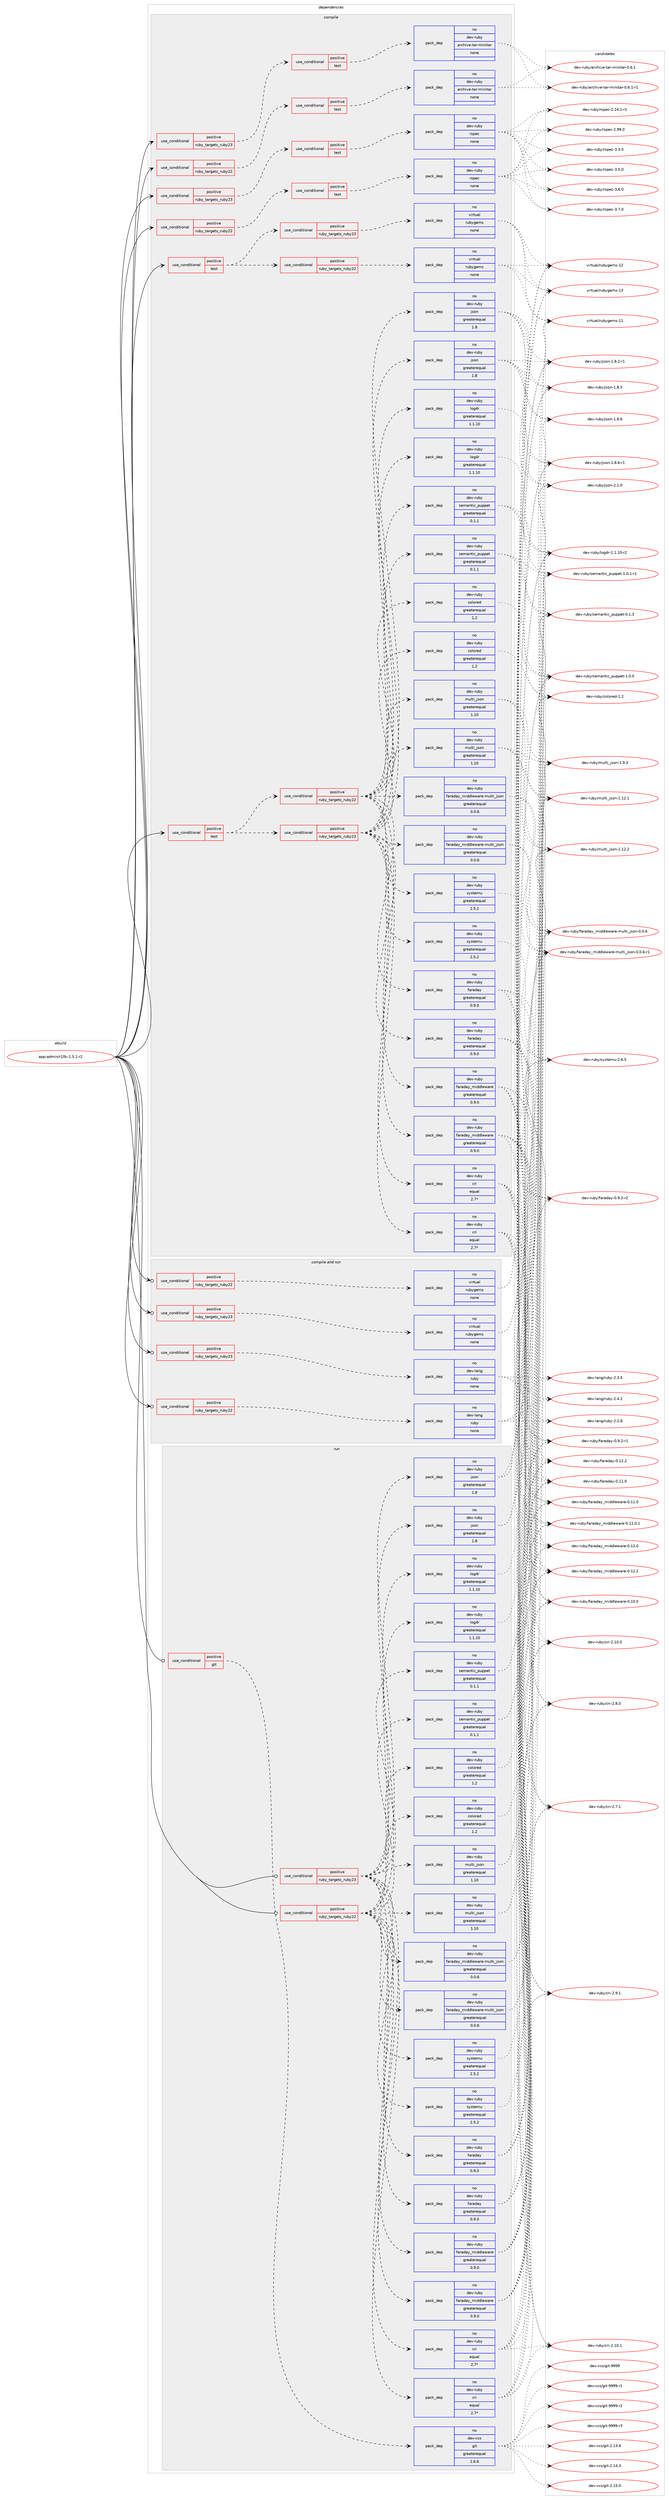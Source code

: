 digraph prolog {

# *************
# Graph options
# *************

newrank=true;
concentrate=true;
compound=true;
graph [rankdir=LR,fontname=Helvetica,fontsize=10,ranksep=1.5];#, ranksep=2.5, nodesep=0.2];
edge  [arrowhead=vee];
node  [fontname=Helvetica,fontsize=10];

# **********
# The ebuild
# **********

subgraph cluster_leftcol {
color=gray;
rank=same;
label=<<i>ebuild</i>>;
id [label="app-admin/r10k-1.5.1-r2", color=red, width=4, href="../app-admin/r10k-1.5.1-r2.svg"];
}

# ****************
# The dependencies
# ****************

subgraph cluster_midcol {
color=gray;
label=<<i>dependencies</i>>;
subgraph cluster_compile {
fillcolor="#eeeeee";
style=filled;
label=<<i>compile</i>>;
subgraph cond1343 {
dependency5088 [label=<<TABLE BORDER="0" CELLBORDER="1" CELLSPACING="0" CELLPADDING="4"><TR><TD ROWSPAN="3" CELLPADDING="10">use_conditional</TD></TR><TR><TD>positive</TD></TR><TR><TD>ruby_targets_ruby22</TD></TR></TABLE>>, shape=none, color=red];
subgraph cond1344 {
dependency5089 [label=<<TABLE BORDER="0" CELLBORDER="1" CELLSPACING="0" CELLPADDING="4"><TR><TD ROWSPAN="3" CELLPADDING="10">use_conditional</TD></TR><TR><TD>positive</TD></TR><TR><TD>test</TD></TR></TABLE>>, shape=none, color=red];
subgraph pack3646 {
dependency5090 [label=<<TABLE BORDER="0" CELLBORDER="1" CELLSPACING="0" CELLPADDING="4" WIDTH="220"><TR><TD ROWSPAN="6" CELLPADDING="30">pack_dep</TD></TR><TR><TD WIDTH="110">no</TD></TR><TR><TD>dev-ruby</TD></TR><TR><TD>archive-tar-minitar</TD></TR><TR><TD>none</TD></TR><TR><TD></TD></TR></TABLE>>, shape=none, color=blue];
}
dependency5089:e -> dependency5090:w [weight=20,style="dashed",arrowhead="vee"];
}
dependency5088:e -> dependency5089:w [weight=20,style="dashed",arrowhead="vee"];
}
id:e -> dependency5088:w [weight=20,style="solid",arrowhead="vee"];
subgraph cond1345 {
dependency5091 [label=<<TABLE BORDER="0" CELLBORDER="1" CELLSPACING="0" CELLPADDING="4"><TR><TD ROWSPAN="3" CELLPADDING="10">use_conditional</TD></TR><TR><TD>positive</TD></TR><TR><TD>ruby_targets_ruby22</TD></TR></TABLE>>, shape=none, color=red];
subgraph cond1346 {
dependency5092 [label=<<TABLE BORDER="0" CELLBORDER="1" CELLSPACING="0" CELLPADDING="4"><TR><TD ROWSPAN="3" CELLPADDING="10">use_conditional</TD></TR><TR><TD>positive</TD></TR><TR><TD>test</TD></TR></TABLE>>, shape=none, color=red];
subgraph pack3647 {
dependency5093 [label=<<TABLE BORDER="0" CELLBORDER="1" CELLSPACING="0" CELLPADDING="4" WIDTH="220"><TR><TD ROWSPAN="6" CELLPADDING="30">pack_dep</TD></TR><TR><TD WIDTH="110">no</TD></TR><TR><TD>dev-ruby</TD></TR><TR><TD>rspec</TD></TR><TR><TD>none</TD></TR><TR><TD></TD></TR></TABLE>>, shape=none, color=blue];
}
dependency5092:e -> dependency5093:w [weight=20,style="dashed",arrowhead="vee"];
}
dependency5091:e -> dependency5092:w [weight=20,style="dashed",arrowhead="vee"];
}
id:e -> dependency5091:w [weight=20,style="solid",arrowhead="vee"];
subgraph cond1347 {
dependency5094 [label=<<TABLE BORDER="0" CELLBORDER="1" CELLSPACING="0" CELLPADDING="4"><TR><TD ROWSPAN="3" CELLPADDING="10">use_conditional</TD></TR><TR><TD>positive</TD></TR><TR><TD>ruby_targets_ruby23</TD></TR></TABLE>>, shape=none, color=red];
subgraph cond1348 {
dependency5095 [label=<<TABLE BORDER="0" CELLBORDER="1" CELLSPACING="0" CELLPADDING="4"><TR><TD ROWSPAN="3" CELLPADDING="10">use_conditional</TD></TR><TR><TD>positive</TD></TR><TR><TD>test</TD></TR></TABLE>>, shape=none, color=red];
subgraph pack3648 {
dependency5096 [label=<<TABLE BORDER="0" CELLBORDER="1" CELLSPACING="0" CELLPADDING="4" WIDTH="220"><TR><TD ROWSPAN="6" CELLPADDING="30">pack_dep</TD></TR><TR><TD WIDTH="110">no</TD></TR><TR><TD>dev-ruby</TD></TR><TR><TD>archive-tar-minitar</TD></TR><TR><TD>none</TD></TR><TR><TD></TD></TR></TABLE>>, shape=none, color=blue];
}
dependency5095:e -> dependency5096:w [weight=20,style="dashed",arrowhead="vee"];
}
dependency5094:e -> dependency5095:w [weight=20,style="dashed",arrowhead="vee"];
}
id:e -> dependency5094:w [weight=20,style="solid",arrowhead="vee"];
subgraph cond1349 {
dependency5097 [label=<<TABLE BORDER="0" CELLBORDER="1" CELLSPACING="0" CELLPADDING="4"><TR><TD ROWSPAN="3" CELLPADDING="10">use_conditional</TD></TR><TR><TD>positive</TD></TR><TR><TD>ruby_targets_ruby23</TD></TR></TABLE>>, shape=none, color=red];
subgraph cond1350 {
dependency5098 [label=<<TABLE BORDER="0" CELLBORDER="1" CELLSPACING="0" CELLPADDING="4"><TR><TD ROWSPAN="3" CELLPADDING="10">use_conditional</TD></TR><TR><TD>positive</TD></TR><TR><TD>test</TD></TR></TABLE>>, shape=none, color=red];
subgraph pack3649 {
dependency5099 [label=<<TABLE BORDER="0" CELLBORDER="1" CELLSPACING="0" CELLPADDING="4" WIDTH="220"><TR><TD ROWSPAN="6" CELLPADDING="30">pack_dep</TD></TR><TR><TD WIDTH="110">no</TD></TR><TR><TD>dev-ruby</TD></TR><TR><TD>rspec</TD></TR><TR><TD>none</TD></TR><TR><TD></TD></TR></TABLE>>, shape=none, color=blue];
}
dependency5098:e -> dependency5099:w [weight=20,style="dashed",arrowhead="vee"];
}
dependency5097:e -> dependency5098:w [weight=20,style="dashed",arrowhead="vee"];
}
id:e -> dependency5097:w [weight=20,style="solid",arrowhead="vee"];
subgraph cond1351 {
dependency5100 [label=<<TABLE BORDER="0" CELLBORDER="1" CELLSPACING="0" CELLPADDING="4"><TR><TD ROWSPAN="3" CELLPADDING="10">use_conditional</TD></TR><TR><TD>positive</TD></TR><TR><TD>test</TD></TR></TABLE>>, shape=none, color=red];
subgraph cond1352 {
dependency5101 [label=<<TABLE BORDER="0" CELLBORDER="1" CELLSPACING="0" CELLPADDING="4"><TR><TD ROWSPAN="3" CELLPADDING="10">use_conditional</TD></TR><TR><TD>positive</TD></TR><TR><TD>ruby_targets_ruby22</TD></TR></TABLE>>, shape=none, color=red];
subgraph pack3650 {
dependency5102 [label=<<TABLE BORDER="0" CELLBORDER="1" CELLSPACING="0" CELLPADDING="4" WIDTH="220"><TR><TD ROWSPAN="6" CELLPADDING="30">pack_dep</TD></TR><TR><TD WIDTH="110">no</TD></TR><TR><TD>dev-ruby</TD></TR><TR><TD>colored</TD></TR><TR><TD>greaterequal</TD></TR><TR><TD>1.2</TD></TR></TABLE>>, shape=none, color=blue];
}
dependency5101:e -> dependency5102:w [weight=20,style="dashed",arrowhead="vee"];
subgraph pack3651 {
dependency5103 [label=<<TABLE BORDER="0" CELLBORDER="1" CELLSPACING="0" CELLPADDING="4" WIDTH="220"><TR><TD ROWSPAN="6" CELLPADDING="30">pack_dep</TD></TR><TR><TD WIDTH="110">no</TD></TR><TR><TD>dev-ruby</TD></TR><TR><TD>cri</TD></TR><TR><TD>equal</TD></TR><TR><TD>2.7*</TD></TR></TABLE>>, shape=none, color=blue];
}
dependency5101:e -> dependency5103:w [weight=20,style="dashed",arrowhead="vee"];
subgraph pack3652 {
dependency5104 [label=<<TABLE BORDER="0" CELLBORDER="1" CELLSPACING="0" CELLPADDING="4" WIDTH="220"><TR><TD ROWSPAN="6" CELLPADDING="30">pack_dep</TD></TR><TR><TD WIDTH="110">no</TD></TR><TR><TD>dev-ruby</TD></TR><TR><TD>systemu</TD></TR><TR><TD>greaterequal</TD></TR><TR><TD>2.5.2</TD></TR></TABLE>>, shape=none, color=blue];
}
dependency5101:e -> dependency5104:w [weight=20,style="dashed",arrowhead="vee"];
subgraph pack3653 {
dependency5105 [label=<<TABLE BORDER="0" CELLBORDER="1" CELLSPACING="0" CELLPADDING="4" WIDTH="220"><TR><TD ROWSPAN="6" CELLPADDING="30">pack_dep</TD></TR><TR><TD WIDTH="110">no</TD></TR><TR><TD>dev-ruby</TD></TR><TR><TD>log4r</TD></TR><TR><TD>greaterequal</TD></TR><TR><TD>1.1.10</TD></TR></TABLE>>, shape=none, color=blue];
}
dependency5101:e -> dependency5105:w [weight=20,style="dashed",arrowhead="vee"];
subgraph pack3654 {
dependency5106 [label=<<TABLE BORDER="0" CELLBORDER="1" CELLSPACING="0" CELLPADDING="4" WIDTH="220"><TR><TD ROWSPAN="6" CELLPADDING="30">pack_dep</TD></TR><TR><TD WIDTH="110">no</TD></TR><TR><TD>dev-ruby</TD></TR><TR><TD>faraday</TD></TR><TR><TD>greaterequal</TD></TR><TR><TD>0.9.0</TD></TR></TABLE>>, shape=none, color=blue];
}
dependency5101:e -> dependency5106:w [weight=20,style="dashed",arrowhead="vee"];
subgraph pack3655 {
dependency5107 [label=<<TABLE BORDER="0" CELLBORDER="1" CELLSPACING="0" CELLPADDING="4" WIDTH="220"><TR><TD ROWSPAN="6" CELLPADDING="30">pack_dep</TD></TR><TR><TD WIDTH="110">no</TD></TR><TR><TD>dev-ruby</TD></TR><TR><TD>faraday_middleware</TD></TR><TR><TD>greaterequal</TD></TR><TR><TD>0.9.0</TD></TR></TABLE>>, shape=none, color=blue];
}
dependency5101:e -> dependency5107:w [weight=20,style="dashed",arrowhead="vee"];
subgraph pack3656 {
dependency5108 [label=<<TABLE BORDER="0" CELLBORDER="1" CELLSPACING="0" CELLPADDING="4" WIDTH="220"><TR><TD ROWSPAN="6" CELLPADDING="30">pack_dep</TD></TR><TR><TD WIDTH="110">no</TD></TR><TR><TD>dev-ruby</TD></TR><TR><TD>faraday_middleware-multi_json</TD></TR><TR><TD>greaterequal</TD></TR><TR><TD>0.0.6</TD></TR></TABLE>>, shape=none, color=blue];
}
dependency5101:e -> dependency5108:w [weight=20,style="dashed",arrowhead="vee"];
subgraph pack3657 {
dependency5109 [label=<<TABLE BORDER="0" CELLBORDER="1" CELLSPACING="0" CELLPADDING="4" WIDTH="220"><TR><TD ROWSPAN="6" CELLPADDING="30">pack_dep</TD></TR><TR><TD WIDTH="110">no</TD></TR><TR><TD>dev-ruby</TD></TR><TR><TD>multi_json</TD></TR><TR><TD>greaterequal</TD></TR><TR><TD>1.10</TD></TR></TABLE>>, shape=none, color=blue];
}
dependency5101:e -> dependency5109:w [weight=20,style="dashed",arrowhead="vee"];
subgraph pack3658 {
dependency5110 [label=<<TABLE BORDER="0" CELLBORDER="1" CELLSPACING="0" CELLPADDING="4" WIDTH="220"><TR><TD ROWSPAN="6" CELLPADDING="30">pack_dep</TD></TR><TR><TD WIDTH="110">no</TD></TR><TR><TD>dev-ruby</TD></TR><TR><TD>semantic_puppet</TD></TR><TR><TD>greaterequal</TD></TR><TR><TD>0.1.1</TD></TR></TABLE>>, shape=none, color=blue];
}
dependency5101:e -> dependency5110:w [weight=20,style="dashed",arrowhead="vee"];
subgraph pack3659 {
dependency5111 [label=<<TABLE BORDER="0" CELLBORDER="1" CELLSPACING="0" CELLPADDING="4" WIDTH="220"><TR><TD ROWSPAN="6" CELLPADDING="30">pack_dep</TD></TR><TR><TD WIDTH="110">no</TD></TR><TR><TD>dev-ruby</TD></TR><TR><TD>json</TD></TR><TR><TD>greaterequal</TD></TR><TR><TD>1.8</TD></TR></TABLE>>, shape=none, color=blue];
}
dependency5101:e -> dependency5111:w [weight=20,style="dashed",arrowhead="vee"];
}
dependency5100:e -> dependency5101:w [weight=20,style="dashed",arrowhead="vee"];
subgraph cond1353 {
dependency5112 [label=<<TABLE BORDER="0" CELLBORDER="1" CELLSPACING="0" CELLPADDING="4"><TR><TD ROWSPAN="3" CELLPADDING="10">use_conditional</TD></TR><TR><TD>positive</TD></TR><TR><TD>ruby_targets_ruby23</TD></TR></TABLE>>, shape=none, color=red];
subgraph pack3660 {
dependency5113 [label=<<TABLE BORDER="0" CELLBORDER="1" CELLSPACING="0" CELLPADDING="4" WIDTH="220"><TR><TD ROWSPAN="6" CELLPADDING="30">pack_dep</TD></TR><TR><TD WIDTH="110">no</TD></TR><TR><TD>dev-ruby</TD></TR><TR><TD>colored</TD></TR><TR><TD>greaterequal</TD></TR><TR><TD>1.2</TD></TR></TABLE>>, shape=none, color=blue];
}
dependency5112:e -> dependency5113:w [weight=20,style="dashed",arrowhead="vee"];
subgraph pack3661 {
dependency5114 [label=<<TABLE BORDER="0" CELLBORDER="1" CELLSPACING="0" CELLPADDING="4" WIDTH="220"><TR><TD ROWSPAN="6" CELLPADDING="30">pack_dep</TD></TR><TR><TD WIDTH="110">no</TD></TR><TR><TD>dev-ruby</TD></TR><TR><TD>cri</TD></TR><TR><TD>equal</TD></TR><TR><TD>2.7*</TD></TR></TABLE>>, shape=none, color=blue];
}
dependency5112:e -> dependency5114:w [weight=20,style="dashed",arrowhead="vee"];
subgraph pack3662 {
dependency5115 [label=<<TABLE BORDER="0" CELLBORDER="1" CELLSPACING="0" CELLPADDING="4" WIDTH="220"><TR><TD ROWSPAN="6" CELLPADDING="30">pack_dep</TD></TR><TR><TD WIDTH="110">no</TD></TR><TR><TD>dev-ruby</TD></TR><TR><TD>systemu</TD></TR><TR><TD>greaterequal</TD></TR><TR><TD>2.5.2</TD></TR></TABLE>>, shape=none, color=blue];
}
dependency5112:e -> dependency5115:w [weight=20,style="dashed",arrowhead="vee"];
subgraph pack3663 {
dependency5116 [label=<<TABLE BORDER="0" CELLBORDER="1" CELLSPACING="0" CELLPADDING="4" WIDTH="220"><TR><TD ROWSPAN="6" CELLPADDING="30">pack_dep</TD></TR><TR><TD WIDTH="110">no</TD></TR><TR><TD>dev-ruby</TD></TR><TR><TD>log4r</TD></TR><TR><TD>greaterequal</TD></TR><TR><TD>1.1.10</TD></TR></TABLE>>, shape=none, color=blue];
}
dependency5112:e -> dependency5116:w [weight=20,style="dashed",arrowhead="vee"];
subgraph pack3664 {
dependency5117 [label=<<TABLE BORDER="0" CELLBORDER="1" CELLSPACING="0" CELLPADDING="4" WIDTH="220"><TR><TD ROWSPAN="6" CELLPADDING="30">pack_dep</TD></TR><TR><TD WIDTH="110">no</TD></TR><TR><TD>dev-ruby</TD></TR><TR><TD>faraday</TD></TR><TR><TD>greaterequal</TD></TR><TR><TD>0.9.0</TD></TR></TABLE>>, shape=none, color=blue];
}
dependency5112:e -> dependency5117:w [weight=20,style="dashed",arrowhead="vee"];
subgraph pack3665 {
dependency5118 [label=<<TABLE BORDER="0" CELLBORDER="1" CELLSPACING="0" CELLPADDING="4" WIDTH="220"><TR><TD ROWSPAN="6" CELLPADDING="30">pack_dep</TD></TR><TR><TD WIDTH="110">no</TD></TR><TR><TD>dev-ruby</TD></TR><TR><TD>faraday_middleware</TD></TR><TR><TD>greaterequal</TD></TR><TR><TD>0.9.0</TD></TR></TABLE>>, shape=none, color=blue];
}
dependency5112:e -> dependency5118:w [weight=20,style="dashed",arrowhead="vee"];
subgraph pack3666 {
dependency5119 [label=<<TABLE BORDER="0" CELLBORDER="1" CELLSPACING="0" CELLPADDING="4" WIDTH="220"><TR><TD ROWSPAN="6" CELLPADDING="30">pack_dep</TD></TR><TR><TD WIDTH="110">no</TD></TR><TR><TD>dev-ruby</TD></TR><TR><TD>faraday_middleware-multi_json</TD></TR><TR><TD>greaterequal</TD></TR><TR><TD>0.0.6</TD></TR></TABLE>>, shape=none, color=blue];
}
dependency5112:e -> dependency5119:w [weight=20,style="dashed",arrowhead="vee"];
subgraph pack3667 {
dependency5120 [label=<<TABLE BORDER="0" CELLBORDER="1" CELLSPACING="0" CELLPADDING="4" WIDTH="220"><TR><TD ROWSPAN="6" CELLPADDING="30">pack_dep</TD></TR><TR><TD WIDTH="110">no</TD></TR><TR><TD>dev-ruby</TD></TR><TR><TD>multi_json</TD></TR><TR><TD>greaterequal</TD></TR><TR><TD>1.10</TD></TR></TABLE>>, shape=none, color=blue];
}
dependency5112:e -> dependency5120:w [weight=20,style="dashed",arrowhead="vee"];
subgraph pack3668 {
dependency5121 [label=<<TABLE BORDER="0" CELLBORDER="1" CELLSPACING="0" CELLPADDING="4" WIDTH="220"><TR><TD ROWSPAN="6" CELLPADDING="30">pack_dep</TD></TR><TR><TD WIDTH="110">no</TD></TR><TR><TD>dev-ruby</TD></TR><TR><TD>semantic_puppet</TD></TR><TR><TD>greaterequal</TD></TR><TR><TD>0.1.1</TD></TR></TABLE>>, shape=none, color=blue];
}
dependency5112:e -> dependency5121:w [weight=20,style="dashed",arrowhead="vee"];
subgraph pack3669 {
dependency5122 [label=<<TABLE BORDER="0" CELLBORDER="1" CELLSPACING="0" CELLPADDING="4" WIDTH="220"><TR><TD ROWSPAN="6" CELLPADDING="30">pack_dep</TD></TR><TR><TD WIDTH="110">no</TD></TR><TR><TD>dev-ruby</TD></TR><TR><TD>json</TD></TR><TR><TD>greaterequal</TD></TR><TR><TD>1.8</TD></TR></TABLE>>, shape=none, color=blue];
}
dependency5112:e -> dependency5122:w [weight=20,style="dashed",arrowhead="vee"];
}
dependency5100:e -> dependency5112:w [weight=20,style="dashed",arrowhead="vee"];
}
id:e -> dependency5100:w [weight=20,style="solid",arrowhead="vee"];
subgraph cond1354 {
dependency5123 [label=<<TABLE BORDER="0" CELLBORDER="1" CELLSPACING="0" CELLPADDING="4"><TR><TD ROWSPAN="3" CELLPADDING="10">use_conditional</TD></TR><TR><TD>positive</TD></TR><TR><TD>test</TD></TR></TABLE>>, shape=none, color=red];
subgraph cond1355 {
dependency5124 [label=<<TABLE BORDER="0" CELLBORDER="1" CELLSPACING="0" CELLPADDING="4"><TR><TD ROWSPAN="3" CELLPADDING="10">use_conditional</TD></TR><TR><TD>positive</TD></TR><TR><TD>ruby_targets_ruby22</TD></TR></TABLE>>, shape=none, color=red];
subgraph pack3670 {
dependency5125 [label=<<TABLE BORDER="0" CELLBORDER="1" CELLSPACING="0" CELLPADDING="4" WIDTH="220"><TR><TD ROWSPAN="6" CELLPADDING="30">pack_dep</TD></TR><TR><TD WIDTH="110">no</TD></TR><TR><TD>virtual</TD></TR><TR><TD>rubygems</TD></TR><TR><TD>none</TD></TR><TR><TD></TD></TR></TABLE>>, shape=none, color=blue];
}
dependency5124:e -> dependency5125:w [weight=20,style="dashed",arrowhead="vee"];
}
dependency5123:e -> dependency5124:w [weight=20,style="dashed",arrowhead="vee"];
subgraph cond1356 {
dependency5126 [label=<<TABLE BORDER="0" CELLBORDER="1" CELLSPACING="0" CELLPADDING="4"><TR><TD ROWSPAN="3" CELLPADDING="10">use_conditional</TD></TR><TR><TD>positive</TD></TR><TR><TD>ruby_targets_ruby23</TD></TR></TABLE>>, shape=none, color=red];
subgraph pack3671 {
dependency5127 [label=<<TABLE BORDER="0" CELLBORDER="1" CELLSPACING="0" CELLPADDING="4" WIDTH="220"><TR><TD ROWSPAN="6" CELLPADDING="30">pack_dep</TD></TR><TR><TD WIDTH="110">no</TD></TR><TR><TD>virtual</TD></TR><TR><TD>rubygems</TD></TR><TR><TD>none</TD></TR><TR><TD></TD></TR></TABLE>>, shape=none, color=blue];
}
dependency5126:e -> dependency5127:w [weight=20,style="dashed",arrowhead="vee"];
}
dependency5123:e -> dependency5126:w [weight=20,style="dashed",arrowhead="vee"];
}
id:e -> dependency5123:w [weight=20,style="solid",arrowhead="vee"];
}
subgraph cluster_compileandrun {
fillcolor="#eeeeee";
style=filled;
label=<<i>compile and run</i>>;
subgraph cond1357 {
dependency5128 [label=<<TABLE BORDER="0" CELLBORDER="1" CELLSPACING="0" CELLPADDING="4"><TR><TD ROWSPAN="3" CELLPADDING="10">use_conditional</TD></TR><TR><TD>positive</TD></TR><TR><TD>ruby_targets_ruby22</TD></TR></TABLE>>, shape=none, color=red];
subgraph pack3672 {
dependency5129 [label=<<TABLE BORDER="0" CELLBORDER="1" CELLSPACING="0" CELLPADDING="4" WIDTH="220"><TR><TD ROWSPAN="6" CELLPADDING="30">pack_dep</TD></TR><TR><TD WIDTH="110">no</TD></TR><TR><TD>dev-lang</TD></TR><TR><TD>ruby</TD></TR><TR><TD>none</TD></TR><TR><TD></TD></TR></TABLE>>, shape=none, color=blue];
}
dependency5128:e -> dependency5129:w [weight=20,style="dashed",arrowhead="vee"];
}
id:e -> dependency5128:w [weight=20,style="solid",arrowhead="odotvee"];
subgraph cond1358 {
dependency5130 [label=<<TABLE BORDER="0" CELLBORDER="1" CELLSPACING="0" CELLPADDING="4"><TR><TD ROWSPAN="3" CELLPADDING="10">use_conditional</TD></TR><TR><TD>positive</TD></TR><TR><TD>ruby_targets_ruby22</TD></TR></TABLE>>, shape=none, color=red];
subgraph pack3673 {
dependency5131 [label=<<TABLE BORDER="0" CELLBORDER="1" CELLSPACING="0" CELLPADDING="4" WIDTH="220"><TR><TD ROWSPAN="6" CELLPADDING="30">pack_dep</TD></TR><TR><TD WIDTH="110">no</TD></TR><TR><TD>virtual</TD></TR><TR><TD>rubygems</TD></TR><TR><TD>none</TD></TR><TR><TD></TD></TR></TABLE>>, shape=none, color=blue];
}
dependency5130:e -> dependency5131:w [weight=20,style="dashed",arrowhead="vee"];
}
id:e -> dependency5130:w [weight=20,style="solid",arrowhead="odotvee"];
subgraph cond1359 {
dependency5132 [label=<<TABLE BORDER="0" CELLBORDER="1" CELLSPACING="0" CELLPADDING="4"><TR><TD ROWSPAN="3" CELLPADDING="10">use_conditional</TD></TR><TR><TD>positive</TD></TR><TR><TD>ruby_targets_ruby23</TD></TR></TABLE>>, shape=none, color=red];
subgraph pack3674 {
dependency5133 [label=<<TABLE BORDER="0" CELLBORDER="1" CELLSPACING="0" CELLPADDING="4" WIDTH="220"><TR><TD ROWSPAN="6" CELLPADDING="30">pack_dep</TD></TR><TR><TD WIDTH="110">no</TD></TR><TR><TD>dev-lang</TD></TR><TR><TD>ruby</TD></TR><TR><TD>none</TD></TR><TR><TD></TD></TR></TABLE>>, shape=none, color=blue];
}
dependency5132:e -> dependency5133:w [weight=20,style="dashed",arrowhead="vee"];
}
id:e -> dependency5132:w [weight=20,style="solid",arrowhead="odotvee"];
subgraph cond1360 {
dependency5134 [label=<<TABLE BORDER="0" CELLBORDER="1" CELLSPACING="0" CELLPADDING="4"><TR><TD ROWSPAN="3" CELLPADDING="10">use_conditional</TD></TR><TR><TD>positive</TD></TR><TR><TD>ruby_targets_ruby23</TD></TR></TABLE>>, shape=none, color=red];
subgraph pack3675 {
dependency5135 [label=<<TABLE BORDER="0" CELLBORDER="1" CELLSPACING="0" CELLPADDING="4" WIDTH="220"><TR><TD ROWSPAN="6" CELLPADDING="30">pack_dep</TD></TR><TR><TD WIDTH="110">no</TD></TR><TR><TD>virtual</TD></TR><TR><TD>rubygems</TD></TR><TR><TD>none</TD></TR><TR><TD></TD></TR></TABLE>>, shape=none, color=blue];
}
dependency5134:e -> dependency5135:w [weight=20,style="dashed",arrowhead="vee"];
}
id:e -> dependency5134:w [weight=20,style="solid",arrowhead="odotvee"];
}
subgraph cluster_run {
fillcolor="#eeeeee";
style=filled;
label=<<i>run</i>>;
subgraph cond1361 {
dependency5136 [label=<<TABLE BORDER="0" CELLBORDER="1" CELLSPACING="0" CELLPADDING="4"><TR><TD ROWSPAN="3" CELLPADDING="10">use_conditional</TD></TR><TR><TD>positive</TD></TR><TR><TD>git</TD></TR></TABLE>>, shape=none, color=red];
subgraph pack3676 {
dependency5137 [label=<<TABLE BORDER="0" CELLBORDER="1" CELLSPACING="0" CELLPADDING="4" WIDTH="220"><TR><TD ROWSPAN="6" CELLPADDING="30">pack_dep</TD></TR><TR><TD WIDTH="110">no</TD></TR><TR><TD>dev-vcs</TD></TR><TR><TD>git</TD></TR><TR><TD>greaterequal</TD></TR><TR><TD>1.6.6</TD></TR></TABLE>>, shape=none, color=blue];
}
dependency5136:e -> dependency5137:w [weight=20,style="dashed",arrowhead="vee"];
}
id:e -> dependency5136:w [weight=20,style="solid",arrowhead="odot"];
subgraph cond1362 {
dependency5138 [label=<<TABLE BORDER="0" CELLBORDER="1" CELLSPACING="0" CELLPADDING="4"><TR><TD ROWSPAN="3" CELLPADDING="10">use_conditional</TD></TR><TR><TD>positive</TD></TR><TR><TD>ruby_targets_ruby22</TD></TR></TABLE>>, shape=none, color=red];
subgraph pack3677 {
dependency5139 [label=<<TABLE BORDER="0" CELLBORDER="1" CELLSPACING="0" CELLPADDING="4" WIDTH="220"><TR><TD ROWSPAN="6" CELLPADDING="30">pack_dep</TD></TR><TR><TD WIDTH="110">no</TD></TR><TR><TD>dev-ruby</TD></TR><TR><TD>colored</TD></TR><TR><TD>greaterequal</TD></TR><TR><TD>1.2</TD></TR></TABLE>>, shape=none, color=blue];
}
dependency5138:e -> dependency5139:w [weight=20,style="dashed",arrowhead="vee"];
subgraph pack3678 {
dependency5140 [label=<<TABLE BORDER="0" CELLBORDER="1" CELLSPACING="0" CELLPADDING="4" WIDTH="220"><TR><TD ROWSPAN="6" CELLPADDING="30">pack_dep</TD></TR><TR><TD WIDTH="110">no</TD></TR><TR><TD>dev-ruby</TD></TR><TR><TD>cri</TD></TR><TR><TD>equal</TD></TR><TR><TD>2.7*</TD></TR></TABLE>>, shape=none, color=blue];
}
dependency5138:e -> dependency5140:w [weight=20,style="dashed",arrowhead="vee"];
subgraph pack3679 {
dependency5141 [label=<<TABLE BORDER="0" CELLBORDER="1" CELLSPACING="0" CELLPADDING="4" WIDTH="220"><TR><TD ROWSPAN="6" CELLPADDING="30">pack_dep</TD></TR><TR><TD WIDTH="110">no</TD></TR><TR><TD>dev-ruby</TD></TR><TR><TD>systemu</TD></TR><TR><TD>greaterequal</TD></TR><TR><TD>2.5.2</TD></TR></TABLE>>, shape=none, color=blue];
}
dependency5138:e -> dependency5141:w [weight=20,style="dashed",arrowhead="vee"];
subgraph pack3680 {
dependency5142 [label=<<TABLE BORDER="0" CELLBORDER="1" CELLSPACING="0" CELLPADDING="4" WIDTH="220"><TR><TD ROWSPAN="6" CELLPADDING="30">pack_dep</TD></TR><TR><TD WIDTH="110">no</TD></TR><TR><TD>dev-ruby</TD></TR><TR><TD>log4r</TD></TR><TR><TD>greaterequal</TD></TR><TR><TD>1.1.10</TD></TR></TABLE>>, shape=none, color=blue];
}
dependency5138:e -> dependency5142:w [weight=20,style="dashed",arrowhead="vee"];
subgraph pack3681 {
dependency5143 [label=<<TABLE BORDER="0" CELLBORDER="1" CELLSPACING="0" CELLPADDING="4" WIDTH="220"><TR><TD ROWSPAN="6" CELLPADDING="30">pack_dep</TD></TR><TR><TD WIDTH="110">no</TD></TR><TR><TD>dev-ruby</TD></TR><TR><TD>faraday</TD></TR><TR><TD>greaterequal</TD></TR><TR><TD>0.9.0</TD></TR></TABLE>>, shape=none, color=blue];
}
dependency5138:e -> dependency5143:w [weight=20,style="dashed",arrowhead="vee"];
subgraph pack3682 {
dependency5144 [label=<<TABLE BORDER="0" CELLBORDER="1" CELLSPACING="0" CELLPADDING="4" WIDTH="220"><TR><TD ROWSPAN="6" CELLPADDING="30">pack_dep</TD></TR><TR><TD WIDTH="110">no</TD></TR><TR><TD>dev-ruby</TD></TR><TR><TD>faraday_middleware</TD></TR><TR><TD>greaterequal</TD></TR><TR><TD>0.9.0</TD></TR></TABLE>>, shape=none, color=blue];
}
dependency5138:e -> dependency5144:w [weight=20,style="dashed",arrowhead="vee"];
subgraph pack3683 {
dependency5145 [label=<<TABLE BORDER="0" CELLBORDER="1" CELLSPACING="0" CELLPADDING="4" WIDTH="220"><TR><TD ROWSPAN="6" CELLPADDING="30">pack_dep</TD></TR><TR><TD WIDTH="110">no</TD></TR><TR><TD>dev-ruby</TD></TR><TR><TD>faraday_middleware-multi_json</TD></TR><TR><TD>greaterequal</TD></TR><TR><TD>0.0.6</TD></TR></TABLE>>, shape=none, color=blue];
}
dependency5138:e -> dependency5145:w [weight=20,style="dashed",arrowhead="vee"];
subgraph pack3684 {
dependency5146 [label=<<TABLE BORDER="0" CELLBORDER="1" CELLSPACING="0" CELLPADDING="4" WIDTH="220"><TR><TD ROWSPAN="6" CELLPADDING="30">pack_dep</TD></TR><TR><TD WIDTH="110">no</TD></TR><TR><TD>dev-ruby</TD></TR><TR><TD>multi_json</TD></TR><TR><TD>greaterequal</TD></TR><TR><TD>1.10</TD></TR></TABLE>>, shape=none, color=blue];
}
dependency5138:e -> dependency5146:w [weight=20,style="dashed",arrowhead="vee"];
subgraph pack3685 {
dependency5147 [label=<<TABLE BORDER="0" CELLBORDER="1" CELLSPACING="0" CELLPADDING="4" WIDTH="220"><TR><TD ROWSPAN="6" CELLPADDING="30">pack_dep</TD></TR><TR><TD WIDTH="110">no</TD></TR><TR><TD>dev-ruby</TD></TR><TR><TD>semantic_puppet</TD></TR><TR><TD>greaterequal</TD></TR><TR><TD>0.1.1</TD></TR></TABLE>>, shape=none, color=blue];
}
dependency5138:e -> dependency5147:w [weight=20,style="dashed",arrowhead="vee"];
subgraph pack3686 {
dependency5148 [label=<<TABLE BORDER="0" CELLBORDER="1" CELLSPACING="0" CELLPADDING="4" WIDTH="220"><TR><TD ROWSPAN="6" CELLPADDING="30">pack_dep</TD></TR><TR><TD WIDTH="110">no</TD></TR><TR><TD>dev-ruby</TD></TR><TR><TD>json</TD></TR><TR><TD>greaterequal</TD></TR><TR><TD>1.8</TD></TR></TABLE>>, shape=none, color=blue];
}
dependency5138:e -> dependency5148:w [weight=20,style="dashed",arrowhead="vee"];
}
id:e -> dependency5138:w [weight=20,style="solid",arrowhead="odot"];
subgraph cond1363 {
dependency5149 [label=<<TABLE BORDER="0" CELLBORDER="1" CELLSPACING="0" CELLPADDING="4"><TR><TD ROWSPAN="3" CELLPADDING="10">use_conditional</TD></TR><TR><TD>positive</TD></TR><TR><TD>ruby_targets_ruby23</TD></TR></TABLE>>, shape=none, color=red];
subgraph pack3687 {
dependency5150 [label=<<TABLE BORDER="0" CELLBORDER="1" CELLSPACING="0" CELLPADDING="4" WIDTH="220"><TR><TD ROWSPAN="6" CELLPADDING="30">pack_dep</TD></TR><TR><TD WIDTH="110">no</TD></TR><TR><TD>dev-ruby</TD></TR><TR><TD>colored</TD></TR><TR><TD>greaterequal</TD></TR><TR><TD>1.2</TD></TR></TABLE>>, shape=none, color=blue];
}
dependency5149:e -> dependency5150:w [weight=20,style="dashed",arrowhead="vee"];
subgraph pack3688 {
dependency5151 [label=<<TABLE BORDER="0" CELLBORDER="1" CELLSPACING="0" CELLPADDING="4" WIDTH="220"><TR><TD ROWSPAN="6" CELLPADDING="30">pack_dep</TD></TR><TR><TD WIDTH="110">no</TD></TR><TR><TD>dev-ruby</TD></TR><TR><TD>cri</TD></TR><TR><TD>equal</TD></TR><TR><TD>2.7*</TD></TR></TABLE>>, shape=none, color=blue];
}
dependency5149:e -> dependency5151:w [weight=20,style="dashed",arrowhead="vee"];
subgraph pack3689 {
dependency5152 [label=<<TABLE BORDER="0" CELLBORDER="1" CELLSPACING="0" CELLPADDING="4" WIDTH="220"><TR><TD ROWSPAN="6" CELLPADDING="30">pack_dep</TD></TR><TR><TD WIDTH="110">no</TD></TR><TR><TD>dev-ruby</TD></TR><TR><TD>systemu</TD></TR><TR><TD>greaterequal</TD></TR><TR><TD>2.5.2</TD></TR></TABLE>>, shape=none, color=blue];
}
dependency5149:e -> dependency5152:w [weight=20,style="dashed",arrowhead="vee"];
subgraph pack3690 {
dependency5153 [label=<<TABLE BORDER="0" CELLBORDER="1" CELLSPACING="0" CELLPADDING="4" WIDTH="220"><TR><TD ROWSPAN="6" CELLPADDING="30">pack_dep</TD></TR><TR><TD WIDTH="110">no</TD></TR><TR><TD>dev-ruby</TD></TR><TR><TD>log4r</TD></TR><TR><TD>greaterequal</TD></TR><TR><TD>1.1.10</TD></TR></TABLE>>, shape=none, color=blue];
}
dependency5149:e -> dependency5153:w [weight=20,style="dashed",arrowhead="vee"];
subgraph pack3691 {
dependency5154 [label=<<TABLE BORDER="0" CELLBORDER="1" CELLSPACING="0" CELLPADDING="4" WIDTH="220"><TR><TD ROWSPAN="6" CELLPADDING="30">pack_dep</TD></TR><TR><TD WIDTH="110">no</TD></TR><TR><TD>dev-ruby</TD></TR><TR><TD>faraday</TD></TR><TR><TD>greaterequal</TD></TR><TR><TD>0.9.0</TD></TR></TABLE>>, shape=none, color=blue];
}
dependency5149:e -> dependency5154:w [weight=20,style="dashed",arrowhead="vee"];
subgraph pack3692 {
dependency5155 [label=<<TABLE BORDER="0" CELLBORDER="1" CELLSPACING="0" CELLPADDING="4" WIDTH="220"><TR><TD ROWSPAN="6" CELLPADDING="30">pack_dep</TD></TR><TR><TD WIDTH="110">no</TD></TR><TR><TD>dev-ruby</TD></TR><TR><TD>faraday_middleware</TD></TR><TR><TD>greaterequal</TD></TR><TR><TD>0.9.0</TD></TR></TABLE>>, shape=none, color=blue];
}
dependency5149:e -> dependency5155:w [weight=20,style="dashed",arrowhead="vee"];
subgraph pack3693 {
dependency5156 [label=<<TABLE BORDER="0" CELLBORDER="1" CELLSPACING="0" CELLPADDING="4" WIDTH="220"><TR><TD ROWSPAN="6" CELLPADDING="30">pack_dep</TD></TR><TR><TD WIDTH="110">no</TD></TR><TR><TD>dev-ruby</TD></TR><TR><TD>faraday_middleware-multi_json</TD></TR><TR><TD>greaterequal</TD></TR><TR><TD>0.0.6</TD></TR></TABLE>>, shape=none, color=blue];
}
dependency5149:e -> dependency5156:w [weight=20,style="dashed",arrowhead="vee"];
subgraph pack3694 {
dependency5157 [label=<<TABLE BORDER="0" CELLBORDER="1" CELLSPACING="0" CELLPADDING="4" WIDTH="220"><TR><TD ROWSPAN="6" CELLPADDING="30">pack_dep</TD></TR><TR><TD WIDTH="110">no</TD></TR><TR><TD>dev-ruby</TD></TR><TR><TD>multi_json</TD></TR><TR><TD>greaterequal</TD></TR><TR><TD>1.10</TD></TR></TABLE>>, shape=none, color=blue];
}
dependency5149:e -> dependency5157:w [weight=20,style="dashed",arrowhead="vee"];
subgraph pack3695 {
dependency5158 [label=<<TABLE BORDER="0" CELLBORDER="1" CELLSPACING="0" CELLPADDING="4" WIDTH="220"><TR><TD ROWSPAN="6" CELLPADDING="30">pack_dep</TD></TR><TR><TD WIDTH="110">no</TD></TR><TR><TD>dev-ruby</TD></TR><TR><TD>semantic_puppet</TD></TR><TR><TD>greaterequal</TD></TR><TR><TD>0.1.1</TD></TR></TABLE>>, shape=none, color=blue];
}
dependency5149:e -> dependency5158:w [weight=20,style="dashed",arrowhead="vee"];
subgraph pack3696 {
dependency5159 [label=<<TABLE BORDER="0" CELLBORDER="1" CELLSPACING="0" CELLPADDING="4" WIDTH="220"><TR><TD ROWSPAN="6" CELLPADDING="30">pack_dep</TD></TR><TR><TD WIDTH="110">no</TD></TR><TR><TD>dev-ruby</TD></TR><TR><TD>json</TD></TR><TR><TD>greaterequal</TD></TR><TR><TD>1.8</TD></TR></TABLE>>, shape=none, color=blue];
}
dependency5149:e -> dependency5159:w [weight=20,style="dashed",arrowhead="vee"];
}
id:e -> dependency5149:w [weight=20,style="solid",arrowhead="odot"];
}
}

# **************
# The candidates
# **************

subgraph cluster_choices {
rank=same;
color=gray;
label=<<i>candidates</i>>;

subgraph choice3646 {
color=black;
nodesep=1;
choice100101118451141179812147971149910410511810145116971144510910511010511697114454846544649 [label="dev-ruby/archive-tar-minitar-0.6.1", color=red, width=4,href="../dev-ruby/archive-tar-minitar-0.6.1.svg"];
choice1001011184511411798121479711499104105118101451169711445109105110105116971144548465446494511449 [label="dev-ruby/archive-tar-minitar-0.6.1-r1", color=red, width=4,href="../dev-ruby/archive-tar-minitar-0.6.1-r1.svg"];
dependency5090:e -> choice100101118451141179812147971149910410511810145116971144510910511010511697114454846544649:w [style=dotted,weight="100"];
dependency5090:e -> choice1001011184511411798121479711499104105118101451169711445109105110105116971144548465446494511449:w [style=dotted,weight="100"];
}
subgraph choice3647 {
color=black;
nodesep=1;
choice10010111845114117981214711411511210199455046495246494511449 [label="dev-ruby/rspec-2.14.1-r1", color=red, width=4,href="../dev-ruby/rspec-2.14.1-r1.svg"];
choice1001011184511411798121471141151121019945504657574648 [label="dev-ruby/rspec-2.99.0", color=red, width=4,href="../dev-ruby/rspec-2.99.0.svg"];
choice10010111845114117981214711411511210199455146514648 [label="dev-ruby/rspec-3.3.0", color=red, width=4,href="../dev-ruby/rspec-3.3.0.svg"];
choice10010111845114117981214711411511210199455146534648 [label="dev-ruby/rspec-3.5.0", color=red, width=4,href="../dev-ruby/rspec-3.5.0.svg"];
choice10010111845114117981214711411511210199455146544648 [label="dev-ruby/rspec-3.6.0", color=red, width=4,href="../dev-ruby/rspec-3.6.0.svg"];
choice10010111845114117981214711411511210199455146554648 [label="dev-ruby/rspec-3.7.0", color=red, width=4,href="../dev-ruby/rspec-3.7.0.svg"];
dependency5093:e -> choice10010111845114117981214711411511210199455046495246494511449:w [style=dotted,weight="100"];
dependency5093:e -> choice1001011184511411798121471141151121019945504657574648:w [style=dotted,weight="100"];
dependency5093:e -> choice10010111845114117981214711411511210199455146514648:w [style=dotted,weight="100"];
dependency5093:e -> choice10010111845114117981214711411511210199455146534648:w [style=dotted,weight="100"];
dependency5093:e -> choice10010111845114117981214711411511210199455146544648:w [style=dotted,weight="100"];
dependency5093:e -> choice10010111845114117981214711411511210199455146554648:w [style=dotted,weight="100"];
}
subgraph choice3648 {
color=black;
nodesep=1;
choice100101118451141179812147971149910410511810145116971144510910511010511697114454846544649 [label="dev-ruby/archive-tar-minitar-0.6.1", color=red, width=4,href="../dev-ruby/archive-tar-minitar-0.6.1.svg"];
choice1001011184511411798121479711499104105118101451169711445109105110105116971144548465446494511449 [label="dev-ruby/archive-tar-minitar-0.6.1-r1", color=red, width=4,href="../dev-ruby/archive-tar-minitar-0.6.1-r1.svg"];
dependency5096:e -> choice100101118451141179812147971149910410511810145116971144510910511010511697114454846544649:w [style=dotted,weight="100"];
dependency5096:e -> choice1001011184511411798121479711499104105118101451169711445109105110105116971144548465446494511449:w [style=dotted,weight="100"];
}
subgraph choice3649 {
color=black;
nodesep=1;
choice10010111845114117981214711411511210199455046495246494511449 [label="dev-ruby/rspec-2.14.1-r1", color=red, width=4,href="../dev-ruby/rspec-2.14.1-r1.svg"];
choice1001011184511411798121471141151121019945504657574648 [label="dev-ruby/rspec-2.99.0", color=red, width=4,href="../dev-ruby/rspec-2.99.0.svg"];
choice10010111845114117981214711411511210199455146514648 [label="dev-ruby/rspec-3.3.0", color=red, width=4,href="../dev-ruby/rspec-3.3.0.svg"];
choice10010111845114117981214711411511210199455146534648 [label="dev-ruby/rspec-3.5.0", color=red, width=4,href="../dev-ruby/rspec-3.5.0.svg"];
choice10010111845114117981214711411511210199455146544648 [label="dev-ruby/rspec-3.6.0", color=red, width=4,href="../dev-ruby/rspec-3.6.0.svg"];
choice10010111845114117981214711411511210199455146554648 [label="dev-ruby/rspec-3.7.0", color=red, width=4,href="../dev-ruby/rspec-3.7.0.svg"];
dependency5099:e -> choice10010111845114117981214711411511210199455046495246494511449:w [style=dotted,weight="100"];
dependency5099:e -> choice1001011184511411798121471141151121019945504657574648:w [style=dotted,weight="100"];
dependency5099:e -> choice10010111845114117981214711411511210199455146514648:w [style=dotted,weight="100"];
dependency5099:e -> choice10010111845114117981214711411511210199455146534648:w [style=dotted,weight="100"];
dependency5099:e -> choice10010111845114117981214711411511210199455146544648:w [style=dotted,weight="100"];
dependency5099:e -> choice10010111845114117981214711411511210199455146554648:w [style=dotted,weight="100"];
}
subgraph choice3650 {
color=black;
nodesep=1;
choice1001011184511411798121479911110811111410110045494650 [label="dev-ruby/colored-1.2", color=red, width=4,href="../dev-ruby/colored-1.2.svg"];
dependency5102:e -> choice1001011184511411798121479911110811111410110045494650:w [style=dotted,weight="100"];
}
subgraph choice3651 {
color=black;
nodesep=1;
choice1001011184511411798121479911410545504649484648 [label="dev-ruby/cri-2.10.0", color=red, width=4,href="../dev-ruby/cri-2.10.0.svg"];
choice1001011184511411798121479911410545504649484649 [label="dev-ruby/cri-2.10.1", color=red, width=4,href="../dev-ruby/cri-2.10.1.svg"];
choice10010111845114117981214799114105455046554649 [label="dev-ruby/cri-2.7.1", color=red, width=4,href="../dev-ruby/cri-2.7.1.svg"];
choice10010111845114117981214799114105455046564648 [label="dev-ruby/cri-2.8.0", color=red, width=4,href="../dev-ruby/cri-2.8.0.svg"];
choice10010111845114117981214799114105455046574649 [label="dev-ruby/cri-2.9.1", color=red, width=4,href="../dev-ruby/cri-2.9.1.svg"];
dependency5103:e -> choice1001011184511411798121479911410545504649484648:w [style=dotted,weight="100"];
dependency5103:e -> choice1001011184511411798121479911410545504649484649:w [style=dotted,weight="100"];
dependency5103:e -> choice10010111845114117981214799114105455046554649:w [style=dotted,weight="100"];
dependency5103:e -> choice10010111845114117981214799114105455046564648:w [style=dotted,weight="100"];
dependency5103:e -> choice10010111845114117981214799114105455046574649:w [style=dotted,weight="100"];
}
subgraph choice3652 {
color=black;
nodesep=1;
choice100101118451141179812147115121115116101109117455046544653 [label="dev-ruby/systemu-2.6.5", color=red, width=4,href="../dev-ruby/systemu-2.6.5.svg"];
dependency5104:e -> choice100101118451141179812147115121115116101109117455046544653:w [style=dotted,weight="100"];
}
subgraph choice3653 {
color=black;
nodesep=1;
choice10010111845114117981214710811110352114454946494649484511450 [label="dev-ruby/log4r-1.1.10-r2", color=red, width=4,href="../dev-ruby/log4r-1.1.10-r2.svg"];
dependency5105:e -> choice10010111845114117981214710811110352114454946494649484511450:w [style=dotted,weight="100"];
}
subgraph choice3654 {
color=black;
nodesep=1;
choice10010111845114117981214710297114971009712145484649494648 [label="dev-ruby/faraday-0.11.0", color=red, width=4,href="../dev-ruby/faraday-0.11.0.svg"];
choice10010111845114117981214710297114971009712145484649504650 [label="dev-ruby/faraday-0.12.2", color=red, width=4,href="../dev-ruby/faraday-0.12.2.svg"];
choice1001011184511411798121471029711497100971214548465746504511449 [label="dev-ruby/faraday-0.9.2-r1", color=red, width=4,href="../dev-ruby/faraday-0.9.2-r1.svg"];
choice1001011184511411798121471029711497100971214548465746504511450 [label="dev-ruby/faraday-0.9.2-r2", color=red, width=4,href="../dev-ruby/faraday-0.9.2-r2.svg"];
dependency5106:e -> choice10010111845114117981214710297114971009712145484649494648:w [style=dotted,weight="100"];
dependency5106:e -> choice10010111845114117981214710297114971009712145484649504650:w [style=dotted,weight="100"];
dependency5106:e -> choice1001011184511411798121471029711497100971214548465746504511449:w [style=dotted,weight="100"];
dependency5106:e -> choice1001011184511411798121471029711497100971214548465746504511450:w [style=dotted,weight="100"];
}
subgraph choice3655 {
color=black;
nodesep=1;
choice100101118451141179812147102971149710097121951091051001001081011199711410145484649484648 [label="dev-ruby/faraday_middleware-0.10.0", color=red, width=4,href="../dev-ruby/faraday_middleware-0.10.0.svg"];
choice100101118451141179812147102971149710097121951091051001001081011199711410145484649494648 [label="dev-ruby/faraday_middleware-0.11.0", color=red, width=4,href="../dev-ruby/faraday_middleware-0.11.0.svg"];
choice1001011184511411798121471029711497100971219510910510010010810111997114101454846494946484649 [label="dev-ruby/faraday_middleware-0.11.0.1", color=red, width=4,href="../dev-ruby/faraday_middleware-0.11.0.1.svg"];
choice100101118451141179812147102971149710097121951091051001001081011199711410145484649504648 [label="dev-ruby/faraday_middleware-0.12.0", color=red, width=4,href="../dev-ruby/faraday_middleware-0.12.0.svg"];
choice100101118451141179812147102971149710097121951091051001001081011199711410145484649504650 [label="dev-ruby/faraday_middleware-0.12.2", color=red, width=4,href="../dev-ruby/faraday_middleware-0.12.2.svg"];
dependency5107:e -> choice100101118451141179812147102971149710097121951091051001001081011199711410145484649484648:w [style=dotted,weight="100"];
dependency5107:e -> choice100101118451141179812147102971149710097121951091051001001081011199711410145484649494648:w [style=dotted,weight="100"];
dependency5107:e -> choice1001011184511411798121471029711497100971219510910510010010810111997114101454846494946484649:w [style=dotted,weight="100"];
dependency5107:e -> choice100101118451141179812147102971149710097121951091051001001081011199711410145484649504648:w [style=dotted,weight="100"];
dependency5107:e -> choice100101118451141179812147102971149710097121951091051001001081011199711410145484649504650:w [style=dotted,weight="100"];
}
subgraph choice3656 {
color=black;
nodesep=1;
choice10010111845114117981214710297114971009712195109105100100108101119971141014510911710811610595106115111110454846484654 [label="dev-ruby/faraday_middleware-multi_json-0.0.6", color=red, width=4,href="../dev-ruby/faraday_middleware-multi_json-0.0.6.svg"];
choice100101118451141179812147102971149710097121951091051001001081011199711410145109117108116105951061151111104548464846544511449 [label="dev-ruby/faraday_middleware-multi_json-0.0.6-r1", color=red, width=4,href="../dev-ruby/faraday_middleware-multi_json-0.0.6-r1.svg"];
dependency5108:e -> choice10010111845114117981214710297114971009712195109105100100108101119971141014510911710811610595106115111110454846484654:w [style=dotted,weight="100"];
dependency5108:e -> choice100101118451141179812147102971149710097121951091051001001081011199711410145109117108116105951061151111104548464846544511449:w [style=dotted,weight="100"];
}
subgraph choice3657 {
color=black;
nodesep=1;
choice1001011184511411798121471091171081161059510611511111045494649504649 [label="dev-ruby/multi_json-1.12.1", color=red, width=4,href="../dev-ruby/multi_json-1.12.1.svg"];
choice1001011184511411798121471091171081161059510611511111045494649504650 [label="dev-ruby/multi_json-1.12.2", color=red, width=4,href="../dev-ruby/multi_json-1.12.2.svg"];
choice10010111845114117981214710911710811610595106115111110454946574651 [label="dev-ruby/multi_json-1.9.3", color=red, width=4,href="../dev-ruby/multi_json-1.9.3.svg"];
dependency5109:e -> choice1001011184511411798121471091171081161059510611511111045494649504649:w [style=dotted,weight="100"];
dependency5109:e -> choice1001011184511411798121471091171081161059510611511111045494649504650:w [style=dotted,weight="100"];
dependency5109:e -> choice10010111845114117981214710911710811610595106115111110454946574651:w [style=dotted,weight="100"];
}
subgraph choice3658 {
color=black;
nodesep=1;
choice100101118451141179812147115101109971101161059995112117112112101116454846494651 [label="dev-ruby/semantic_puppet-0.1.3", color=red, width=4,href="../dev-ruby/semantic_puppet-0.1.3.svg"];
choice100101118451141179812147115101109971101161059995112117112112101116454946484648 [label="dev-ruby/semantic_puppet-1.0.0", color=red, width=4,href="../dev-ruby/semantic_puppet-1.0.0.svg"];
choice1001011184511411798121471151011099711011610599951121171121121011164549464846494511449 [label="dev-ruby/semantic_puppet-1.0.1-r1", color=red, width=4,href="../dev-ruby/semantic_puppet-1.0.1-r1.svg"];
dependency5110:e -> choice100101118451141179812147115101109971101161059995112117112112101116454846494651:w [style=dotted,weight="100"];
dependency5110:e -> choice100101118451141179812147115101109971101161059995112117112112101116454946484648:w [style=dotted,weight="100"];
dependency5110:e -> choice1001011184511411798121471151011099711011610599951121171121121011164549464846494511449:w [style=dotted,weight="100"];
}
subgraph choice3659 {
color=black;
nodesep=1;
choice1001011184511411798121471061151111104549465646504511449 [label="dev-ruby/json-1.8.2-r1", color=red, width=4,href="../dev-ruby/json-1.8.2-r1.svg"];
choice100101118451141179812147106115111110454946564651 [label="dev-ruby/json-1.8.3", color=red, width=4,href="../dev-ruby/json-1.8.3.svg"];
choice100101118451141179812147106115111110454946564654 [label="dev-ruby/json-1.8.6", color=red, width=4,href="../dev-ruby/json-1.8.6.svg"];
choice1001011184511411798121471061151111104549465646544511449 [label="dev-ruby/json-1.8.6-r1", color=red, width=4,href="../dev-ruby/json-1.8.6-r1.svg"];
choice100101118451141179812147106115111110455046494648 [label="dev-ruby/json-2.1.0", color=red, width=4,href="../dev-ruby/json-2.1.0.svg"];
dependency5111:e -> choice1001011184511411798121471061151111104549465646504511449:w [style=dotted,weight="100"];
dependency5111:e -> choice100101118451141179812147106115111110454946564651:w [style=dotted,weight="100"];
dependency5111:e -> choice100101118451141179812147106115111110454946564654:w [style=dotted,weight="100"];
dependency5111:e -> choice1001011184511411798121471061151111104549465646544511449:w [style=dotted,weight="100"];
dependency5111:e -> choice100101118451141179812147106115111110455046494648:w [style=dotted,weight="100"];
}
subgraph choice3660 {
color=black;
nodesep=1;
choice1001011184511411798121479911110811111410110045494650 [label="dev-ruby/colored-1.2", color=red, width=4,href="../dev-ruby/colored-1.2.svg"];
dependency5113:e -> choice1001011184511411798121479911110811111410110045494650:w [style=dotted,weight="100"];
}
subgraph choice3661 {
color=black;
nodesep=1;
choice1001011184511411798121479911410545504649484648 [label="dev-ruby/cri-2.10.0", color=red, width=4,href="../dev-ruby/cri-2.10.0.svg"];
choice1001011184511411798121479911410545504649484649 [label="dev-ruby/cri-2.10.1", color=red, width=4,href="../dev-ruby/cri-2.10.1.svg"];
choice10010111845114117981214799114105455046554649 [label="dev-ruby/cri-2.7.1", color=red, width=4,href="../dev-ruby/cri-2.7.1.svg"];
choice10010111845114117981214799114105455046564648 [label="dev-ruby/cri-2.8.0", color=red, width=4,href="../dev-ruby/cri-2.8.0.svg"];
choice10010111845114117981214799114105455046574649 [label="dev-ruby/cri-2.9.1", color=red, width=4,href="../dev-ruby/cri-2.9.1.svg"];
dependency5114:e -> choice1001011184511411798121479911410545504649484648:w [style=dotted,weight="100"];
dependency5114:e -> choice1001011184511411798121479911410545504649484649:w [style=dotted,weight="100"];
dependency5114:e -> choice10010111845114117981214799114105455046554649:w [style=dotted,weight="100"];
dependency5114:e -> choice10010111845114117981214799114105455046564648:w [style=dotted,weight="100"];
dependency5114:e -> choice10010111845114117981214799114105455046574649:w [style=dotted,weight="100"];
}
subgraph choice3662 {
color=black;
nodesep=1;
choice100101118451141179812147115121115116101109117455046544653 [label="dev-ruby/systemu-2.6.5", color=red, width=4,href="../dev-ruby/systemu-2.6.5.svg"];
dependency5115:e -> choice100101118451141179812147115121115116101109117455046544653:w [style=dotted,weight="100"];
}
subgraph choice3663 {
color=black;
nodesep=1;
choice10010111845114117981214710811110352114454946494649484511450 [label="dev-ruby/log4r-1.1.10-r2", color=red, width=4,href="../dev-ruby/log4r-1.1.10-r2.svg"];
dependency5116:e -> choice10010111845114117981214710811110352114454946494649484511450:w [style=dotted,weight="100"];
}
subgraph choice3664 {
color=black;
nodesep=1;
choice10010111845114117981214710297114971009712145484649494648 [label="dev-ruby/faraday-0.11.0", color=red, width=4,href="../dev-ruby/faraday-0.11.0.svg"];
choice10010111845114117981214710297114971009712145484649504650 [label="dev-ruby/faraday-0.12.2", color=red, width=4,href="../dev-ruby/faraday-0.12.2.svg"];
choice1001011184511411798121471029711497100971214548465746504511449 [label="dev-ruby/faraday-0.9.2-r1", color=red, width=4,href="../dev-ruby/faraday-0.9.2-r1.svg"];
choice1001011184511411798121471029711497100971214548465746504511450 [label="dev-ruby/faraday-0.9.2-r2", color=red, width=4,href="../dev-ruby/faraday-0.9.2-r2.svg"];
dependency5117:e -> choice10010111845114117981214710297114971009712145484649494648:w [style=dotted,weight="100"];
dependency5117:e -> choice10010111845114117981214710297114971009712145484649504650:w [style=dotted,weight="100"];
dependency5117:e -> choice1001011184511411798121471029711497100971214548465746504511449:w [style=dotted,weight="100"];
dependency5117:e -> choice1001011184511411798121471029711497100971214548465746504511450:w [style=dotted,weight="100"];
}
subgraph choice3665 {
color=black;
nodesep=1;
choice100101118451141179812147102971149710097121951091051001001081011199711410145484649484648 [label="dev-ruby/faraday_middleware-0.10.0", color=red, width=4,href="../dev-ruby/faraday_middleware-0.10.0.svg"];
choice100101118451141179812147102971149710097121951091051001001081011199711410145484649494648 [label="dev-ruby/faraday_middleware-0.11.0", color=red, width=4,href="../dev-ruby/faraday_middleware-0.11.0.svg"];
choice1001011184511411798121471029711497100971219510910510010010810111997114101454846494946484649 [label="dev-ruby/faraday_middleware-0.11.0.1", color=red, width=4,href="../dev-ruby/faraday_middleware-0.11.0.1.svg"];
choice100101118451141179812147102971149710097121951091051001001081011199711410145484649504648 [label="dev-ruby/faraday_middleware-0.12.0", color=red, width=4,href="../dev-ruby/faraday_middleware-0.12.0.svg"];
choice100101118451141179812147102971149710097121951091051001001081011199711410145484649504650 [label="dev-ruby/faraday_middleware-0.12.2", color=red, width=4,href="../dev-ruby/faraday_middleware-0.12.2.svg"];
dependency5118:e -> choice100101118451141179812147102971149710097121951091051001001081011199711410145484649484648:w [style=dotted,weight="100"];
dependency5118:e -> choice100101118451141179812147102971149710097121951091051001001081011199711410145484649494648:w [style=dotted,weight="100"];
dependency5118:e -> choice1001011184511411798121471029711497100971219510910510010010810111997114101454846494946484649:w [style=dotted,weight="100"];
dependency5118:e -> choice100101118451141179812147102971149710097121951091051001001081011199711410145484649504648:w [style=dotted,weight="100"];
dependency5118:e -> choice100101118451141179812147102971149710097121951091051001001081011199711410145484649504650:w [style=dotted,weight="100"];
}
subgraph choice3666 {
color=black;
nodesep=1;
choice10010111845114117981214710297114971009712195109105100100108101119971141014510911710811610595106115111110454846484654 [label="dev-ruby/faraday_middleware-multi_json-0.0.6", color=red, width=4,href="../dev-ruby/faraday_middleware-multi_json-0.0.6.svg"];
choice100101118451141179812147102971149710097121951091051001001081011199711410145109117108116105951061151111104548464846544511449 [label="dev-ruby/faraday_middleware-multi_json-0.0.6-r1", color=red, width=4,href="../dev-ruby/faraday_middleware-multi_json-0.0.6-r1.svg"];
dependency5119:e -> choice10010111845114117981214710297114971009712195109105100100108101119971141014510911710811610595106115111110454846484654:w [style=dotted,weight="100"];
dependency5119:e -> choice100101118451141179812147102971149710097121951091051001001081011199711410145109117108116105951061151111104548464846544511449:w [style=dotted,weight="100"];
}
subgraph choice3667 {
color=black;
nodesep=1;
choice1001011184511411798121471091171081161059510611511111045494649504649 [label="dev-ruby/multi_json-1.12.1", color=red, width=4,href="../dev-ruby/multi_json-1.12.1.svg"];
choice1001011184511411798121471091171081161059510611511111045494649504650 [label="dev-ruby/multi_json-1.12.2", color=red, width=4,href="../dev-ruby/multi_json-1.12.2.svg"];
choice10010111845114117981214710911710811610595106115111110454946574651 [label="dev-ruby/multi_json-1.9.3", color=red, width=4,href="../dev-ruby/multi_json-1.9.3.svg"];
dependency5120:e -> choice1001011184511411798121471091171081161059510611511111045494649504649:w [style=dotted,weight="100"];
dependency5120:e -> choice1001011184511411798121471091171081161059510611511111045494649504650:w [style=dotted,weight="100"];
dependency5120:e -> choice10010111845114117981214710911710811610595106115111110454946574651:w [style=dotted,weight="100"];
}
subgraph choice3668 {
color=black;
nodesep=1;
choice100101118451141179812147115101109971101161059995112117112112101116454846494651 [label="dev-ruby/semantic_puppet-0.1.3", color=red, width=4,href="../dev-ruby/semantic_puppet-0.1.3.svg"];
choice100101118451141179812147115101109971101161059995112117112112101116454946484648 [label="dev-ruby/semantic_puppet-1.0.0", color=red, width=4,href="../dev-ruby/semantic_puppet-1.0.0.svg"];
choice1001011184511411798121471151011099711011610599951121171121121011164549464846494511449 [label="dev-ruby/semantic_puppet-1.0.1-r1", color=red, width=4,href="../dev-ruby/semantic_puppet-1.0.1-r1.svg"];
dependency5121:e -> choice100101118451141179812147115101109971101161059995112117112112101116454846494651:w [style=dotted,weight="100"];
dependency5121:e -> choice100101118451141179812147115101109971101161059995112117112112101116454946484648:w [style=dotted,weight="100"];
dependency5121:e -> choice1001011184511411798121471151011099711011610599951121171121121011164549464846494511449:w [style=dotted,weight="100"];
}
subgraph choice3669 {
color=black;
nodesep=1;
choice1001011184511411798121471061151111104549465646504511449 [label="dev-ruby/json-1.8.2-r1", color=red, width=4,href="../dev-ruby/json-1.8.2-r1.svg"];
choice100101118451141179812147106115111110454946564651 [label="dev-ruby/json-1.8.3", color=red, width=4,href="../dev-ruby/json-1.8.3.svg"];
choice100101118451141179812147106115111110454946564654 [label="dev-ruby/json-1.8.6", color=red, width=4,href="../dev-ruby/json-1.8.6.svg"];
choice1001011184511411798121471061151111104549465646544511449 [label="dev-ruby/json-1.8.6-r1", color=red, width=4,href="../dev-ruby/json-1.8.6-r1.svg"];
choice100101118451141179812147106115111110455046494648 [label="dev-ruby/json-2.1.0", color=red, width=4,href="../dev-ruby/json-2.1.0.svg"];
dependency5122:e -> choice1001011184511411798121471061151111104549465646504511449:w [style=dotted,weight="100"];
dependency5122:e -> choice100101118451141179812147106115111110454946564651:w [style=dotted,weight="100"];
dependency5122:e -> choice100101118451141179812147106115111110454946564654:w [style=dotted,weight="100"];
dependency5122:e -> choice1001011184511411798121471061151111104549465646544511449:w [style=dotted,weight="100"];
dependency5122:e -> choice100101118451141179812147106115111110455046494648:w [style=dotted,weight="100"];
}
subgraph choice3670 {
color=black;
nodesep=1;
choice118105114116117971084711411798121103101109115454949 [label="virtual/rubygems-11", color=red, width=4,href="../virtual/rubygems-11.svg"];
choice118105114116117971084711411798121103101109115454950 [label="virtual/rubygems-12", color=red, width=4,href="../virtual/rubygems-12.svg"];
choice118105114116117971084711411798121103101109115454951 [label="virtual/rubygems-13", color=red, width=4,href="../virtual/rubygems-13.svg"];
dependency5125:e -> choice118105114116117971084711411798121103101109115454949:w [style=dotted,weight="100"];
dependency5125:e -> choice118105114116117971084711411798121103101109115454950:w [style=dotted,weight="100"];
dependency5125:e -> choice118105114116117971084711411798121103101109115454951:w [style=dotted,weight="100"];
}
subgraph choice3671 {
color=black;
nodesep=1;
choice118105114116117971084711411798121103101109115454949 [label="virtual/rubygems-11", color=red, width=4,href="../virtual/rubygems-11.svg"];
choice118105114116117971084711411798121103101109115454950 [label="virtual/rubygems-12", color=red, width=4,href="../virtual/rubygems-12.svg"];
choice118105114116117971084711411798121103101109115454951 [label="virtual/rubygems-13", color=red, width=4,href="../virtual/rubygems-13.svg"];
dependency5127:e -> choice118105114116117971084711411798121103101109115454949:w [style=dotted,weight="100"];
dependency5127:e -> choice118105114116117971084711411798121103101109115454950:w [style=dotted,weight="100"];
dependency5127:e -> choice118105114116117971084711411798121103101109115454951:w [style=dotted,weight="100"];
}
subgraph choice3672 {
color=black;
nodesep=1;
choice10010111845108971101034711411798121455046504656 [label="dev-lang/ruby-2.2.8", color=red, width=4,href="../dev-lang/ruby-2.2.8.svg"];
choice10010111845108971101034711411798121455046514653 [label="dev-lang/ruby-2.3.5", color=red, width=4,href="../dev-lang/ruby-2.3.5.svg"];
choice10010111845108971101034711411798121455046524650 [label="dev-lang/ruby-2.4.2", color=red, width=4,href="../dev-lang/ruby-2.4.2.svg"];
dependency5129:e -> choice10010111845108971101034711411798121455046504656:w [style=dotted,weight="100"];
dependency5129:e -> choice10010111845108971101034711411798121455046514653:w [style=dotted,weight="100"];
dependency5129:e -> choice10010111845108971101034711411798121455046524650:w [style=dotted,weight="100"];
}
subgraph choice3673 {
color=black;
nodesep=1;
choice118105114116117971084711411798121103101109115454949 [label="virtual/rubygems-11", color=red, width=4,href="../virtual/rubygems-11.svg"];
choice118105114116117971084711411798121103101109115454950 [label="virtual/rubygems-12", color=red, width=4,href="../virtual/rubygems-12.svg"];
choice118105114116117971084711411798121103101109115454951 [label="virtual/rubygems-13", color=red, width=4,href="../virtual/rubygems-13.svg"];
dependency5131:e -> choice118105114116117971084711411798121103101109115454949:w [style=dotted,weight="100"];
dependency5131:e -> choice118105114116117971084711411798121103101109115454950:w [style=dotted,weight="100"];
dependency5131:e -> choice118105114116117971084711411798121103101109115454951:w [style=dotted,weight="100"];
}
subgraph choice3674 {
color=black;
nodesep=1;
choice10010111845108971101034711411798121455046504656 [label="dev-lang/ruby-2.2.8", color=red, width=4,href="../dev-lang/ruby-2.2.8.svg"];
choice10010111845108971101034711411798121455046514653 [label="dev-lang/ruby-2.3.5", color=red, width=4,href="../dev-lang/ruby-2.3.5.svg"];
choice10010111845108971101034711411798121455046524650 [label="dev-lang/ruby-2.4.2", color=red, width=4,href="../dev-lang/ruby-2.4.2.svg"];
dependency5133:e -> choice10010111845108971101034711411798121455046504656:w [style=dotted,weight="100"];
dependency5133:e -> choice10010111845108971101034711411798121455046514653:w [style=dotted,weight="100"];
dependency5133:e -> choice10010111845108971101034711411798121455046524650:w [style=dotted,weight="100"];
}
subgraph choice3675 {
color=black;
nodesep=1;
choice118105114116117971084711411798121103101109115454949 [label="virtual/rubygems-11", color=red, width=4,href="../virtual/rubygems-11.svg"];
choice118105114116117971084711411798121103101109115454950 [label="virtual/rubygems-12", color=red, width=4,href="../virtual/rubygems-12.svg"];
choice118105114116117971084711411798121103101109115454951 [label="virtual/rubygems-13", color=red, width=4,href="../virtual/rubygems-13.svg"];
dependency5135:e -> choice118105114116117971084711411798121103101109115454949:w [style=dotted,weight="100"];
dependency5135:e -> choice118105114116117971084711411798121103101109115454950:w [style=dotted,weight="100"];
dependency5135:e -> choice118105114116117971084711411798121103101109115454951:w [style=dotted,weight="100"];
}
subgraph choice3676 {
color=black;
nodesep=1;
choice10010111845118991154710310511645504649514654 [label="dev-vcs/git-2.13.6", color=red, width=4,href="../dev-vcs/git-2.13.6.svg"];
choice10010111845118991154710310511645504649524651 [label="dev-vcs/git-2.14.3", color=red, width=4,href="../dev-vcs/git-2.14.3.svg"];
choice10010111845118991154710310511645504649534648 [label="dev-vcs/git-2.15.0", color=red, width=4,href="../dev-vcs/git-2.15.0.svg"];
choice1001011184511899115471031051164557575757 [label="dev-vcs/git-9999", color=red, width=4,href="../dev-vcs/git-9999.svg"];
choice10010111845118991154710310511645575757574511449 [label="dev-vcs/git-9999-r1", color=red, width=4,href="../dev-vcs/git-9999-r1.svg"];
choice10010111845118991154710310511645575757574511450 [label="dev-vcs/git-9999-r2", color=red, width=4,href="../dev-vcs/git-9999-r2.svg"];
choice10010111845118991154710310511645575757574511451 [label="dev-vcs/git-9999-r3", color=red, width=4,href="../dev-vcs/git-9999-r3.svg"];
dependency5137:e -> choice10010111845118991154710310511645504649514654:w [style=dotted,weight="100"];
dependency5137:e -> choice10010111845118991154710310511645504649524651:w [style=dotted,weight="100"];
dependency5137:e -> choice10010111845118991154710310511645504649534648:w [style=dotted,weight="100"];
dependency5137:e -> choice1001011184511899115471031051164557575757:w [style=dotted,weight="100"];
dependency5137:e -> choice10010111845118991154710310511645575757574511449:w [style=dotted,weight="100"];
dependency5137:e -> choice10010111845118991154710310511645575757574511450:w [style=dotted,weight="100"];
dependency5137:e -> choice10010111845118991154710310511645575757574511451:w [style=dotted,weight="100"];
}
subgraph choice3677 {
color=black;
nodesep=1;
choice1001011184511411798121479911110811111410110045494650 [label="dev-ruby/colored-1.2", color=red, width=4,href="../dev-ruby/colored-1.2.svg"];
dependency5139:e -> choice1001011184511411798121479911110811111410110045494650:w [style=dotted,weight="100"];
}
subgraph choice3678 {
color=black;
nodesep=1;
choice1001011184511411798121479911410545504649484648 [label="dev-ruby/cri-2.10.0", color=red, width=4,href="../dev-ruby/cri-2.10.0.svg"];
choice1001011184511411798121479911410545504649484649 [label="dev-ruby/cri-2.10.1", color=red, width=4,href="../dev-ruby/cri-2.10.1.svg"];
choice10010111845114117981214799114105455046554649 [label="dev-ruby/cri-2.7.1", color=red, width=4,href="../dev-ruby/cri-2.7.1.svg"];
choice10010111845114117981214799114105455046564648 [label="dev-ruby/cri-2.8.0", color=red, width=4,href="../dev-ruby/cri-2.8.0.svg"];
choice10010111845114117981214799114105455046574649 [label="dev-ruby/cri-2.9.1", color=red, width=4,href="../dev-ruby/cri-2.9.1.svg"];
dependency5140:e -> choice1001011184511411798121479911410545504649484648:w [style=dotted,weight="100"];
dependency5140:e -> choice1001011184511411798121479911410545504649484649:w [style=dotted,weight="100"];
dependency5140:e -> choice10010111845114117981214799114105455046554649:w [style=dotted,weight="100"];
dependency5140:e -> choice10010111845114117981214799114105455046564648:w [style=dotted,weight="100"];
dependency5140:e -> choice10010111845114117981214799114105455046574649:w [style=dotted,weight="100"];
}
subgraph choice3679 {
color=black;
nodesep=1;
choice100101118451141179812147115121115116101109117455046544653 [label="dev-ruby/systemu-2.6.5", color=red, width=4,href="../dev-ruby/systemu-2.6.5.svg"];
dependency5141:e -> choice100101118451141179812147115121115116101109117455046544653:w [style=dotted,weight="100"];
}
subgraph choice3680 {
color=black;
nodesep=1;
choice10010111845114117981214710811110352114454946494649484511450 [label="dev-ruby/log4r-1.1.10-r2", color=red, width=4,href="../dev-ruby/log4r-1.1.10-r2.svg"];
dependency5142:e -> choice10010111845114117981214710811110352114454946494649484511450:w [style=dotted,weight="100"];
}
subgraph choice3681 {
color=black;
nodesep=1;
choice10010111845114117981214710297114971009712145484649494648 [label="dev-ruby/faraday-0.11.0", color=red, width=4,href="../dev-ruby/faraday-0.11.0.svg"];
choice10010111845114117981214710297114971009712145484649504650 [label="dev-ruby/faraday-0.12.2", color=red, width=4,href="../dev-ruby/faraday-0.12.2.svg"];
choice1001011184511411798121471029711497100971214548465746504511449 [label="dev-ruby/faraday-0.9.2-r1", color=red, width=4,href="../dev-ruby/faraday-0.9.2-r1.svg"];
choice1001011184511411798121471029711497100971214548465746504511450 [label="dev-ruby/faraday-0.9.2-r2", color=red, width=4,href="../dev-ruby/faraday-0.9.2-r2.svg"];
dependency5143:e -> choice10010111845114117981214710297114971009712145484649494648:w [style=dotted,weight="100"];
dependency5143:e -> choice10010111845114117981214710297114971009712145484649504650:w [style=dotted,weight="100"];
dependency5143:e -> choice1001011184511411798121471029711497100971214548465746504511449:w [style=dotted,weight="100"];
dependency5143:e -> choice1001011184511411798121471029711497100971214548465746504511450:w [style=dotted,weight="100"];
}
subgraph choice3682 {
color=black;
nodesep=1;
choice100101118451141179812147102971149710097121951091051001001081011199711410145484649484648 [label="dev-ruby/faraday_middleware-0.10.0", color=red, width=4,href="../dev-ruby/faraday_middleware-0.10.0.svg"];
choice100101118451141179812147102971149710097121951091051001001081011199711410145484649494648 [label="dev-ruby/faraday_middleware-0.11.0", color=red, width=4,href="../dev-ruby/faraday_middleware-0.11.0.svg"];
choice1001011184511411798121471029711497100971219510910510010010810111997114101454846494946484649 [label="dev-ruby/faraday_middleware-0.11.0.1", color=red, width=4,href="../dev-ruby/faraday_middleware-0.11.0.1.svg"];
choice100101118451141179812147102971149710097121951091051001001081011199711410145484649504648 [label="dev-ruby/faraday_middleware-0.12.0", color=red, width=4,href="../dev-ruby/faraday_middleware-0.12.0.svg"];
choice100101118451141179812147102971149710097121951091051001001081011199711410145484649504650 [label="dev-ruby/faraday_middleware-0.12.2", color=red, width=4,href="../dev-ruby/faraday_middleware-0.12.2.svg"];
dependency5144:e -> choice100101118451141179812147102971149710097121951091051001001081011199711410145484649484648:w [style=dotted,weight="100"];
dependency5144:e -> choice100101118451141179812147102971149710097121951091051001001081011199711410145484649494648:w [style=dotted,weight="100"];
dependency5144:e -> choice1001011184511411798121471029711497100971219510910510010010810111997114101454846494946484649:w [style=dotted,weight="100"];
dependency5144:e -> choice100101118451141179812147102971149710097121951091051001001081011199711410145484649504648:w [style=dotted,weight="100"];
dependency5144:e -> choice100101118451141179812147102971149710097121951091051001001081011199711410145484649504650:w [style=dotted,weight="100"];
}
subgraph choice3683 {
color=black;
nodesep=1;
choice10010111845114117981214710297114971009712195109105100100108101119971141014510911710811610595106115111110454846484654 [label="dev-ruby/faraday_middleware-multi_json-0.0.6", color=red, width=4,href="../dev-ruby/faraday_middleware-multi_json-0.0.6.svg"];
choice100101118451141179812147102971149710097121951091051001001081011199711410145109117108116105951061151111104548464846544511449 [label="dev-ruby/faraday_middleware-multi_json-0.0.6-r1", color=red, width=4,href="../dev-ruby/faraday_middleware-multi_json-0.0.6-r1.svg"];
dependency5145:e -> choice10010111845114117981214710297114971009712195109105100100108101119971141014510911710811610595106115111110454846484654:w [style=dotted,weight="100"];
dependency5145:e -> choice100101118451141179812147102971149710097121951091051001001081011199711410145109117108116105951061151111104548464846544511449:w [style=dotted,weight="100"];
}
subgraph choice3684 {
color=black;
nodesep=1;
choice1001011184511411798121471091171081161059510611511111045494649504649 [label="dev-ruby/multi_json-1.12.1", color=red, width=4,href="../dev-ruby/multi_json-1.12.1.svg"];
choice1001011184511411798121471091171081161059510611511111045494649504650 [label="dev-ruby/multi_json-1.12.2", color=red, width=4,href="../dev-ruby/multi_json-1.12.2.svg"];
choice10010111845114117981214710911710811610595106115111110454946574651 [label="dev-ruby/multi_json-1.9.3", color=red, width=4,href="../dev-ruby/multi_json-1.9.3.svg"];
dependency5146:e -> choice1001011184511411798121471091171081161059510611511111045494649504649:w [style=dotted,weight="100"];
dependency5146:e -> choice1001011184511411798121471091171081161059510611511111045494649504650:w [style=dotted,weight="100"];
dependency5146:e -> choice10010111845114117981214710911710811610595106115111110454946574651:w [style=dotted,weight="100"];
}
subgraph choice3685 {
color=black;
nodesep=1;
choice100101118451141179812147115101109971101161059995112117112112101116454846494651 [label="dev-ruby/semantic_puppet-0.1.3", color=red, width=4,href="../dev-ruby/semantic_puppet-0.1.3.svg"];
choice100101118451141179812147115101109971101161059995112117112112101116454946484648 [label="dev-ruby/semantic_puppet-1.0.0", color=red, width=4,href="../dev-ruby/semantic_puppet-1.0.0.svg"];
choice1001011184511411798121471151011099711011610599951121171121121011164549464846494511449 [label="dev-ruby/semantic_puppet-1.0.1-r1", color=red, width=4,href="../dev-ruby/semantic_puppet-1.0.1-r1.svg"];
dependency5147:e -> choice100101118451141179812147115101109971101161059995112117112112101116454846494651:w [style=dotted,weight="100"];
dependency5147:e -> choice100101118451141179812147115101109971101161059995112117112112101116454946484648:w [style=dotted,weight="100"];
dependency5147:e -> choice1001011184511411798121471151011099711011610599951121171121121011164549464846494511449:w [style=dotted,weight="100"];
}
subgraph choice3686 {
color=black;
nodesep=1;
choice1001011184511411798121471061151111104549465646504511449 [label="dev-ruby/json-1.8.2-r1", color=red, width=4,href="../dev-ruby/json-1.8.2-r1.svg"];
choice100101118451141179812147106115111110454946564651 [label="dev-ruby/json-1.8.3", color=red, width=4,href="../dev-ruby/json-1.8.3.svg"];
choice100101118451141179812147106115111110454946564654 [label="dev-ruby/json-1.8.6", color=red, width=4,href="../dev-ruby/json-1.8.6.svg"];
choice1001011184511411798121471061151111104549465646544511449 [label="dev-ruby/json-1.8.6-r1", color=red, width=4,href="../dev-ruby/json-1.8.6-r1.svg"];
choice100101118451141179812147106115111110455046494648 [label="dev-ruby/json-2.1.0", color=red, width=4,href="../dev-ruby/json-2.1.0.svg"];
dependency5148:e -> choice1001011184511411798121471061151111104549465646504511449:w [style=dotted,weight="100"];
dependency5148:e -> choice100101118451141179812147106115111110454946564651:w [style=dotted,weight="100"];
dependency5148:e -> choice100101118451141179812147106115111110454946564654:w [style=dotted,weight="100"];
dependency5148:e -> choice1001011184511411798121471061151111104549465646544511449:w [style=dotted,weight="100"];
dependency5148:e -> choice100101118451141179812147106115111110455046494648:w [style=dotted,weight="100"];
}
subgraph choice3687 {
color=black;
nodesep=1;
choice1001011184511411798121479911110811111410110045494650 [label="dev-ruby/colored-1.2", color=red, width=4,href="../dev-ruby/colored-1.2.svg"];
dependency5150:e -> choice1001011184511411798121479911110811111410110045494650:w [style=dotted,weight="100"];
}
subgraph choice3688 {
color=black;
nodesep=1;
choice1001011184511411798121479911410545504649484648 [label="dev-ruby/cri-2.10.0", color=red, width=4,href="../dev-ruby/cri-2.10.0.svg"];
choice1001011184511411798121479911410545504649484649 [label="dev-ruby/cri-2.10.1", color=red, width=4,href="../dev-ruby/cri-2.10.1.svg"];
choice10010111845114117981214799114105455046554649 [label="dev-ruby/cri-2.7.1", color=red, width=4,href="../dev-ruby/cri-2.7.1.svg"];
choice10010111845114117981214799114105455046564648 [label="dev-ruby/cri-2.8.0", color=red, width=4,href="../dev-ruby/cri-2.8.0.svg"];
choice10010111845114117981214799114105455046574649 [label="dev-ruby/cri-2.9.1", color=red, width=4,href="../dev-ruby/cri-2.9.1.svg"];
dependency5151:e -> choice1001011184511411798121479911410545504649484648:w [style=dotted,weight="100"];
dependency5151:e -> choice1001011184511411798121479911410545504649484649:w [style=dotted,weight="100"];
dependency5151:e -> choice10010111845114117981214799114105455046554649:w [style=dotted,weight="100"];
dependency5151:e -> choice10010111845114117981214799114105455046564648:w [style=dotted,weight="100"];
dependency5151:e -> choice10010111845114117981214799114105455046574649:w [style=dotted,weight="100"];
}
subgraph choice3689 {
color=black;
nodesep=1;
choice100101118451141179812147115121115116101109117455046544653 [label="dev-ruby/systemu-2.6.5", color=red, width=4,href="../dev-ruby/systemu-2.6.5.svg"];
dependency5152:e -> choice100101118451141179812147115121115116101109117455046544653:w [style=dotted,weight="100"];
}
subgraph choice3690 {
color=black;
nodesep=1;
choice10010111845114117981214710811110352114454946494649484511450 [label="dev-ruby/log4r-1.1.10-r2", color=red, width=4,href="../dev-ruby/log4r-1.1.10-r2.svg"];
dependency5153:e -> choice10010111845114117981214710811110352114454946494649484511450:w [style=dotted,weight="100"];
}
subgraph choice3691 {
color=black;
nodesep=1;
choice10010111845114117981214710297114971009712145484649494648 [label="dev-ruby/faraday-0.11.0", color=red, width=4,href="../dev-ruby/faraday-0.11.0.svg"];
choice10010111845114117981214710297114971009712145484649504650 [label="dev-ruby/faraday-0.12.2", color=red, width=4,href="../dev-ruby/faraday-0.12.2.svg"];
choice1001011184511411798121471029711497100971214548465746504511449 [label="dev-ruby/faraday-0.9.2-r1", color=red, width=4,href="../dev-ruby/faraday-0.9.2-r1.svg"];
choice1001011184511411798121471029711497100971214548465746504511450 [label="dev-ruby/faraday-0.9.2-r2", color=red, width=4,href="../dev-ruby/faraday-0.9.2-r2.svg"];
dependency5154:e -> choice10010111845114117981214710297114971009712145484649494648:w [style=dotted,weight="100"];
dependency5154:e -> choice10010111845114117981214710297114971009712145484649504650:w [style=dotted,weight="100"];
dependency5154:e -> choice1001011184511411798121471029711497100971214548465746504511449:w [style=dotted,weight="100"];
dependency5154:e -> choice1001011184511411798121471029711497100971214548465746504511450:w [style=dotted,weight="100"];
}
subgraph choice3692 {
color=black;
nodesep=1;
choice100101118451141179812147102971149710097121951091051001001081011199711410145484649484648 [label="dev-ruby/faraday_middleware-0.10.0", color=red, width=4,href="../dev-ruby/faraday_middleware-0.10.0.svg"];
choice100101118451141179812147102971149710097121951091051001001081011199711410145484649494648 [label="dev-ruby/faraday_middleware-0.11.0", color=red, width=4,href="../dev-ruby/faraday_middleware-0.11.0.svg"];
choice1001011184511411798121471029711497100971219510910510010010810111997114101454846494946484649 [label="dev-ruby/faraday_middleware-0.11.0.1", color=red, width=4,href="../dev-ruby/faraday_middleware-0.11.0.1.svg"];
choice100101118451141179812147102971149710097121951091051001001081011199711410145484649504648 [label="dev-ruby/faraday_middleware-0.12.0", color=red, width=4,href="../dev-ruby/faraday_middleware-0.12.0.svg"];
choice100101118451141179812147102971149710097121951091051001001081011199711410145484649504650 [label="dev-ruby/faraday_middleware-0.12.2", color=red, width=4,href="../dev-ruby/faraday_middleware-0.12.2.svg"];
dependency5155:e -> choice100101118451141179812147102971149710097121951091051001001081011199711410145484649484648:w [style=dotted,weight="100"];
dependency5155:e -> choice100101118451141179812147102971149710097121951091051001001081011199711410145484649494648:w [style=dotted,weight="100"];
dependency5155:e -> choice1001011184511411798121471029711497100971219510910510010010810111997114101454846494946484649:w [style=dotted,weight="100"];
dependency5155:e -> choice100101118451141179812147102971149710097121951091051001001081011199711410145484649504648:w [style=dotted,weight="100"];
dependency5155:e -> choice100101118451141179812147102971149710097121951091051001001081011199711410145484649504650:w [style=dotted,weight="100"];
}
subgraph choice3693 {
color=black;
nodesep=1;
choice10010111845114117981214710297114971009712195109105100100108101119971141014510911710811610595106115111110454846484654 [label="dev-ruby/faraday_middleware-multi_json-0.0.6", color=red, width=4,href="../dev-ruby/faraday_middleware-multi_json-0.0.6.svg"];
choice100101118451141179812147102971149710097121951091051001001081011199711410145109117108116105951061151111104548464846544511449 [label="dev-ruby/faraday_middleware-multi_json-0.0.6-r1", color=red, width=4,href="../dev-ruby/faraday_middleware-multi_json-0.0.6-r1.svg"];
dependency5156:e -> choice10010111845114117981214710297114971009712195109105100100108101119971141014510911710811610595106115111110454846484654:w [style=dotted,weight="100"];
dependency5156:e -> choice100101118451141179812147102971149710097121951091051001001081011199711410145109117108116105951061151111104548464846544511449:w [style=dotted,weight="100"];
}
subgraph choice3694 {
color=black;
nodesep=1;
choice1001011184511411798121471091171081161059510611511111045494649504649 [label="dev-ruby/multi_json-1.12.1", color=red, width=4,href="../dev-ruby/multi_json-1.12.1.svg"];
choice1001011184511411798121471091171081161059510611511111045494649504650 [label="dev-ruby/multi_json-1.12.2", color=red, width=4,href="../dev-ruby/multi_json-1.12.2.svg"];
choice10010111845114117981214710911710811610595106115111110454946574651 [label="dev-ruby/multi_json-1.9.3", color=red, width=4,href="../dev-ruby/multi_json-1.9.3.svg"];
dependency5157:e -> choice1001011184511411798121471091171081161059510611511111045494649504649:w [style=dotted,weight="100"];
dependency5157:e -> choice1001011184511411798121471091171081161059510611511111045494649504650:w [style=dotted,weight="100"];
dependency5157:e -> choice10010111845114117981214710911710811610595106115111110454946574651:w [style=dotted,weight="100"];
}
subgraph choice3695 {
color=black;
nodesep=1;
choice100101118451141179812147115101109971101161059995112117112112101116454846494651 [label="dev-ruby/semantic_puppet-0.1.3", color=red, width=4,href="../dev-ruby/semantic_puppet-0.1.3.svg"];
choice100101118451141179812147115101109971101161059995112117112112101116454946484648 [label="dev-ruby/semantic_puppet-1.0.0", color=red, width=4,href="../dev-ruby/semantic_puppet-1.0.0.svg"];
choice1001011184511411798121471151011099711011610599951121171121121011164549464846494511449 [label="dev-ruby/semantic_puppet-1.0.1-r1", color=red, width=4,href="../dev-ruby/semantic_puppet-1.0.1-r1.svg"];
dependency5158:e -> choice100101118451141179812147115101109971101161059995112117112112101116454846494651:w [style=dotted,weight="100"];
dependency5158:e -> choice100101118451141179812147115101109971101161059995112117112112101116454946484648:w [style=dotted,weight="100"];
dependency5158:e -> choice1001011184511411798121471151011099711011610599951121171121121011164549464846494511449:w [style=dotted,weight="100"];
}
subgraph choice3696 {
color=black;
nodesep=1;
choice1001011184511411798121471061151111104549465646504511449 [label="dev-ruby/json-1.8.2-r1", color=red, width=4,href="../dev-ruby/json-1.8.2-r1.svg"];
choice100101118451141179812147106115111110454946564651 [label="dev-ruby/json-1.8.3", color=red, width=4,href="../dev-ruby/json-1.8.3.svg"];
choice100101118451141179812147106115111110454946564654 [label="dev-ruby/json-1.8.6", color=red, width=4,href="../dev-ruby/json-1.8.6.svg"];
choice1001011184511411798121471061151111104549465646544511449 [label="dev-ruby/json-1.8.6-r1", color=red, width=4,href="../dev-ruby/json-1.8.6-r1.svg"];
choice100101118451141179812147106115111110455046494648 [label="dev-ruby/json-2.1.0", color=red, width=4,href="../dev-ruby/json-2.1.0.svg"];
dependency5159:e -> choice1001011184511411798121471061151111104549465646504511449:w [style=dotted,weight="100"];
dependency5159:e -> choice100101118451141179812147106115111110454946564651:w [style=dotted,weight="100"];
dependency5159:e -> choice100101118451141179812147106115111110454946564654:w [style=dotted,weight="100"];
dependency5159:e -> choice1001011184511411798121471061151111104549465646544511449:w [style=dotted,weight="100"];
dependency5159:e -> choice100101118451141179812147106115111110455046494648:w [style=dotted,weight="100"];
}
}

}
